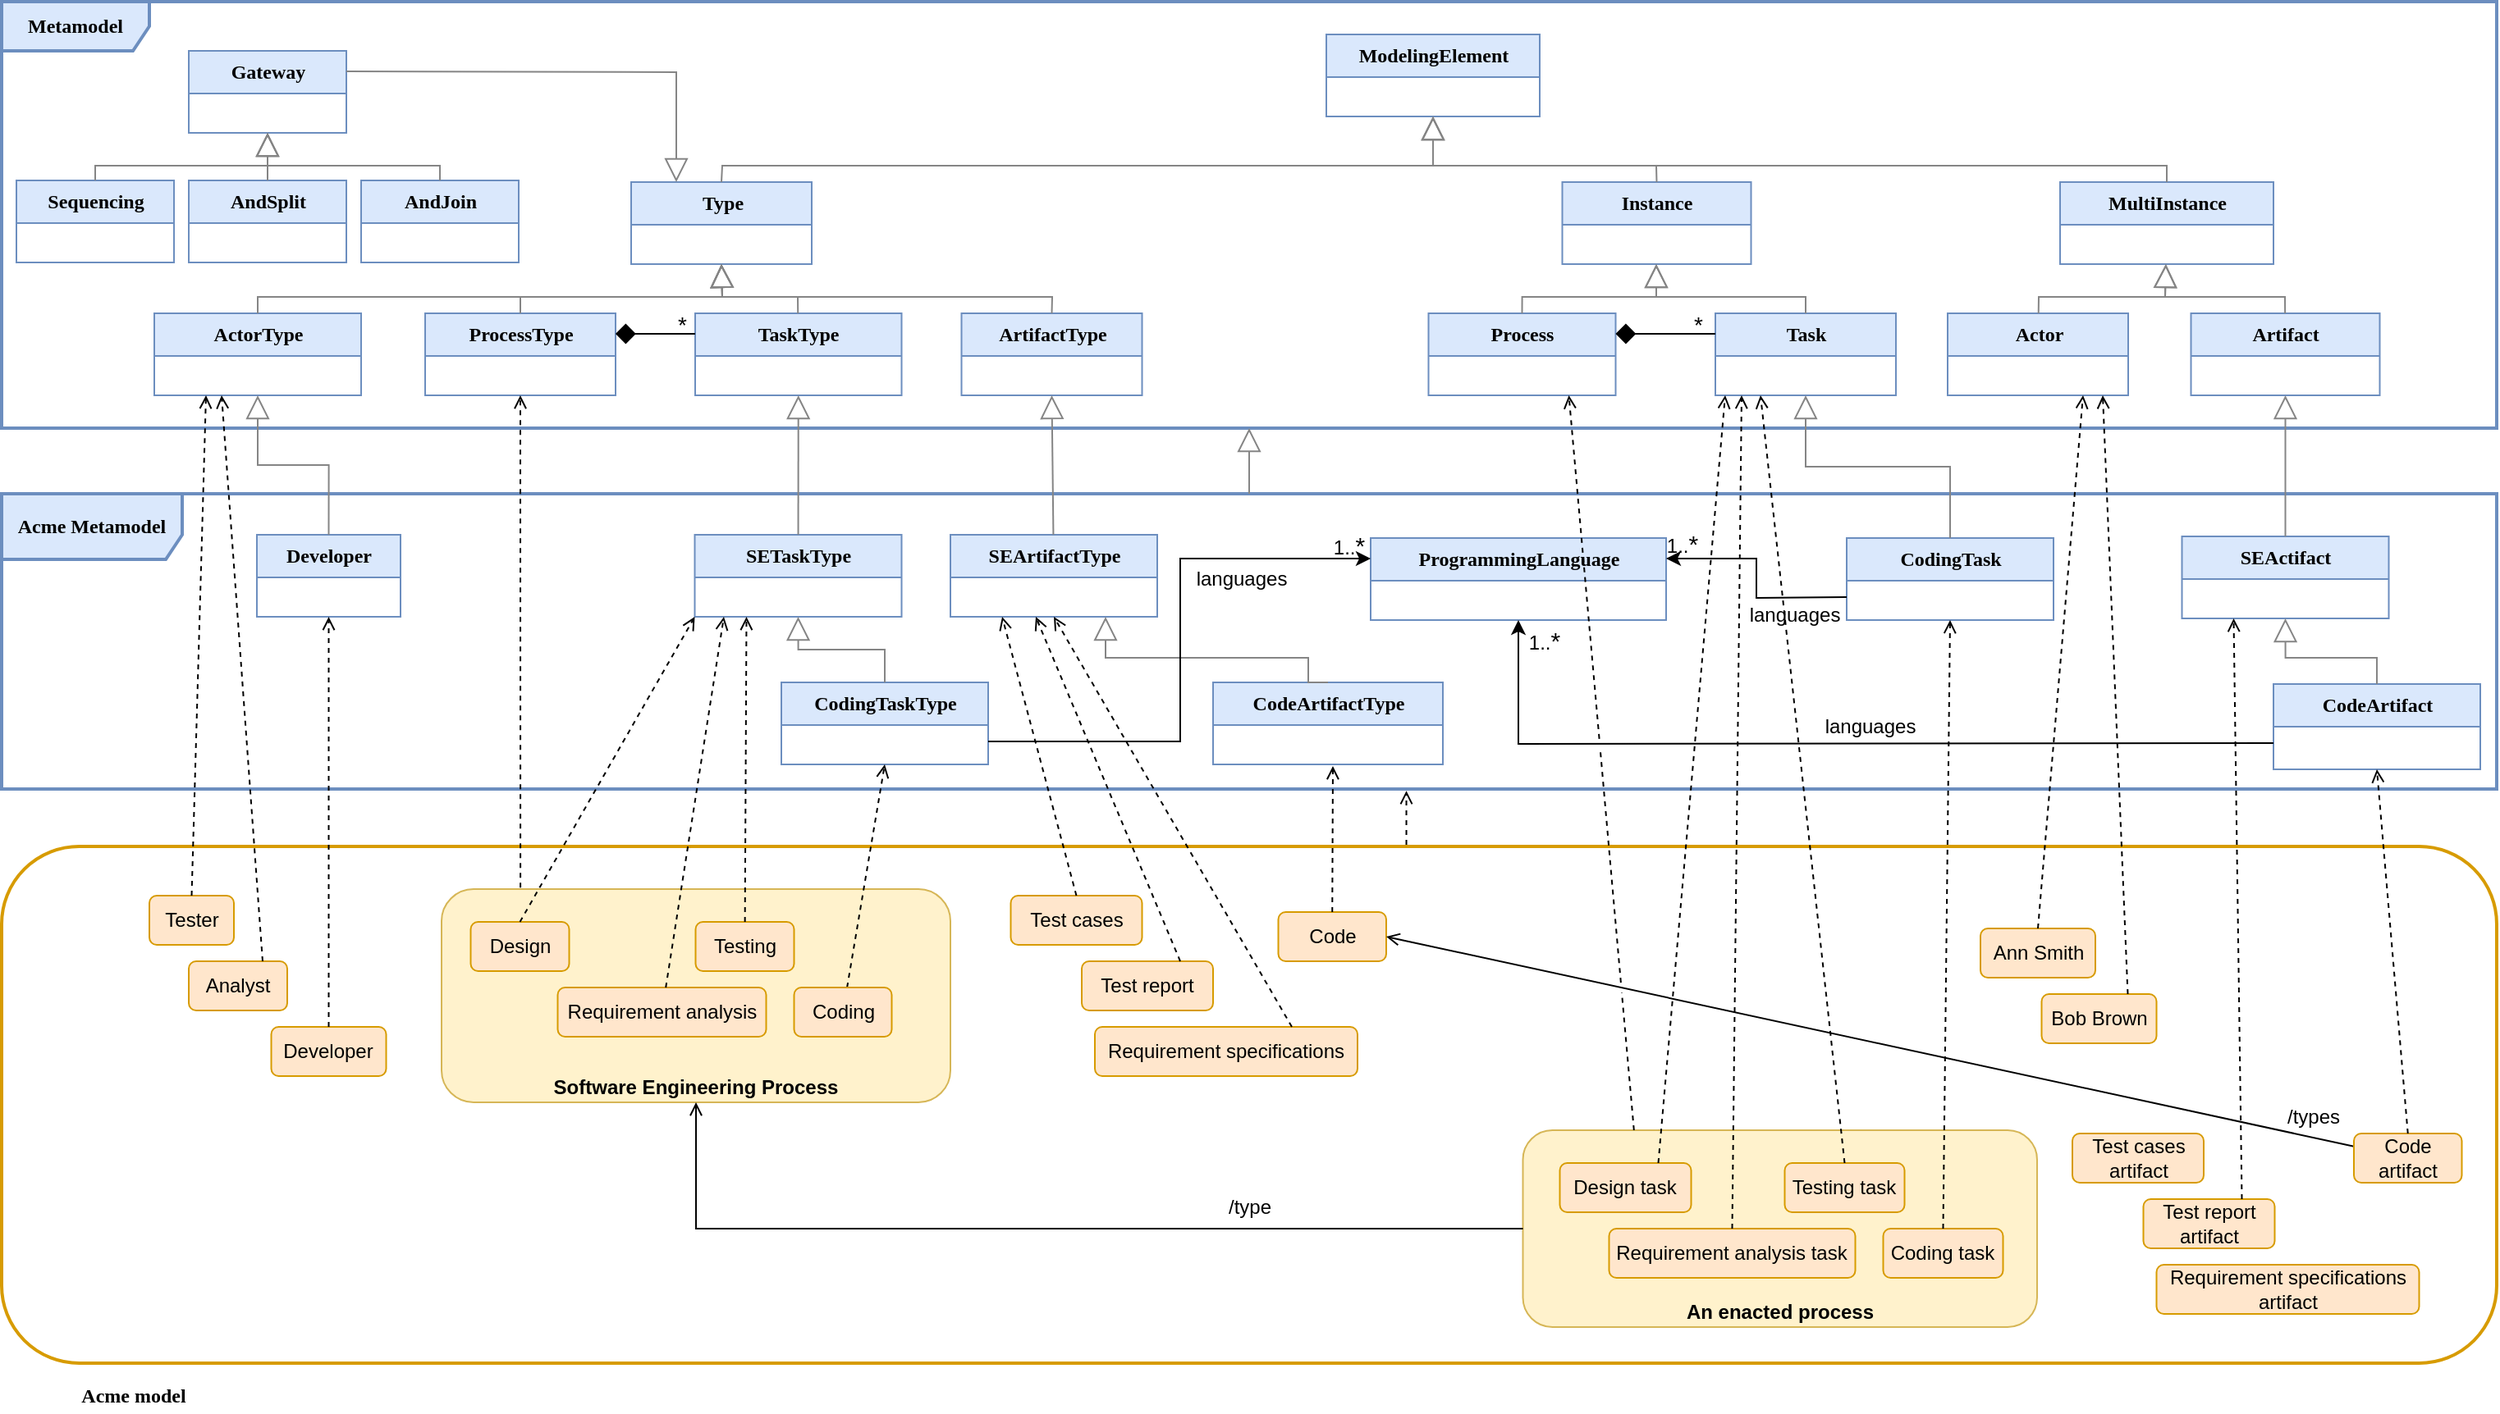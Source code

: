 <mxfile version="15.4.3" type="github">
  <diagram name="Page-1" id="c4acf3e9-155e-7222-9cf6-157b1a14988f">
    <mxGraphModel dx="2027" dy="758" grid="1" gridSize="10" guides="1" tooltips="1" connect="1" arrows="1" fold="1" page="1" pageScale="1" pageWidth="850" pageHeight="1100" background="#ffffff" math="0" shadow="0">
      <root>
        <mxCell id="0" />
        <mxCell id="1" parent="0" />
        <mxCell id="Q3VKuaoql47ml_ut_G_n-1" value="" style="rounded=1;whiteSpace=wrap;html=1;fillColor=none;strokeColor=#d79b00;strokeWidth=2;" parent="1" vertex="1">
          <mxGeometry x="-720" y="545" width="1520" height="315" as="geometry" />
        </mxCell>
        <mxCell id="g2LY1XMopfXSmblv1A1d-48" value="&lt;font style=&quot;font-size: 14px&quot;&gt;*&lt;/font&gt;" style="edgeLabel;resizable=0;html=1;align=left;verticalAlign=bottom;" parent="1" connectable="0" vertex="1">
          <mxGeometry x="294" y="324" as="geometry">
            <mxPoint x="15" y="-87" as="offset" />
          </mxGeometry>
        </mxCell>
        <mxCell id="yhg7PZUZ458GV-zq5LN9-21" value="&lt;font style=&quot;font-size: 14px&quot;&gt;*&lt;/font&gt;" style="edgeLabel;resizable=0;html=1;align=left;verticalAlign=bottom;" parent="1" connectable="0" vertex="1">
          <mxGeometry x="324" y="324" as="geometry">
            <mxPoint x="15" y="-87" as="offset" />
          </mxGeometry>
        </mxCell>
        <mxCell id="a-3xQabaQIuShYP5bTJc-108" value="&lt;font style=&quot;font-size: 14px&quot;&gt;*&lt;/font&gt;" style="edgeLabel;resizable=0;html=1;align=left;verticalAlign=bottom;" parent="1" connectable="0" vertex="1">
          <mxGeometry x="294" y="220" as="geometry">
            <mxPoint x="12" y="-23" as="offset" />
          </mxGeometry>
        </mxCell>
        <mxCell id="a-3xQabaQIuShYP5bTJc-105" value="&lt;font style=&quot;font-size: 14px&quot;&gt;*&lt;/font&gt;" style="edgeLabel;resizable=0;html=1;align=left;verticalAlign=bottom;" parent="1" connectable="0" vertex="1">
          <mxGeometry x="-325" y="324" as="geometry">
            <mxPoint x="15" y="-87" as="offset" />
          </mxGeometry>
        </mxCell>
        <mxCell id="17acba5748e5396b-1" value="&lt;b&gt;&lt;font style=&quot;font-size: 12px&quot;&gt;Metamodel&lt;/font&gt;&lt;/b&gt;" style="shape=umlFrame;whiteSpace=wrap;html=1;rounded=0;shadow=0;comic=0;labelBackgroundColor=none;strokeWidth=2;fontFamily=Verdana;fontSize=10;align=center;width=90;height=30;fillColor=#dae8fc;strokeColor=#6c8ebf;" parent="1" vertex="1">
          <mxGeometry x="-720" y="30" width="1520" height="260" as="geometry" />
        </mxCell>
        <mxCell id="EUPt2hbITshMY0ZR5973-1" value="&lt;font style=&quot;font-size: 12px&quot;&gt;&lt;b&gt;ModelingElement&lt;/b&gt;&lt;/font&gt;" style="swimlane;html=1;fontStyle=0;childLayout=stackLayout;horizontal=1;startSize=26;fillColor=#dae8fc;horizontalStack=0;resizeParent=1;resizeLast=0;collapsible=1;marginBottom=0;swimlaneFillColor=#ffffff;rounded=0;shadow=0;comic=0;labelBackgroundColor=none;strokeWidth=1;fontFamily=Verdana;fontSize=10;align=center;strokeColor=#6c8ebf;" parent="1" vertex="1">
          <mxGeometry x="87" y="50" width="130" height="50" as="geometry" />
        </mxCell>
        <mxCell id="EUPt2hbITshMY0ZR5973-5" value="&lt;font style=&quot;font-size: 12px&quot;&gt;&lt;b&gt;Type&lt;/b&gt;&lt;/font&gt;" style="swimlane;html=1;fontStyle=0;childLayout=stackLayout;horizontal=1;startSize=26;fillColor=#dae8fc;horizontalStack=0;resizeParent=1;resizeLast=0;collapsible=1;marginBottom=0;swimlaneFillColor=#ffffff;rounded=0;shadow=0;comic=0;labelBackgroundColor=none;strokeWidth=1;fontFamily=Verdana;fontSize=10;align=center;strokeColor=#6c8ebf;" parent="1" vertex="1">
          <mxGeometry x="-336.5" y="140" width="110" height="50" as="geometry" />
        </mxCell>
        <mxCell id="a-3xQabaQIuShYP5bTJc-1" value="&lt;font style=&quot;font-size: 12px&quot;&gt;&lt;b&gt;Instance&lt;/b&gt;&lt;/font&gt;" style="swimlane;html=1;fontStyle=0;childLayout=stackLayout;horizontal=1;startSize=26;fillColor=#dae8fc;horizontalStack=0;resizeParent=1;resizeLast=0;collapsible=1;marginBottom=0;swimlaneFillColor=#ffffff;rounded=0;shadow=0;comic=0;labelBackgroundColor=none;strokeWidth=1;fontFamily=Verdana;fontSize=10;align=center;strokeColor=#6c8ebf;" parent="1" vertex="1">
          <mxGeometry x="230.75" y="140" width="115" height="50" as="geometry" />
        </mxCell>
        <mxCell id="a-3xQabaQIuShYP5bTJc-2" value="&lt;div style=&quot;font-size: 12px&quot;&gt;&lt;font style=&quot;font-size: 12px&quot;&gt;&lt;b&gt;MultiInstance&lt;/b&gt;&lt;/font&gt;&lt;/div&gt;" style="swimlane;html=1;fontStyle=0;childLayout=stackLayout;horizontal=1;startSize=26;fillColor=#dae8fc;horizontalStack=0;resizeParent=1;resizeLast=0;collapsible=1;marginBottom=0;swimlaneFillColor=#ffffff;rounded=0;shadow=0;comic=0;labelBackgroundColor=none;strokeWidth=1;fontFamily=Verdana;fontSize=10;align=center;strokeColor=#6c8ebf;" parent="1" vertex="1">
          <mxGeometry x="534" y="140" width="130" height="50" as="geometry" />
        </mxCell>
        <mxCell id="a-3xQabaQIuShYP5bTJc-9" value="" style="endArrow=block;endSize=12;endFill=0;html=1;exitX=0.5;exitY=0;exitDx=0;exitDy=0;rounded=0;entryX=0.5;entryY=1;entryDx=0;entryDy=0;strokeColor=#858585;" parent="1" source="EUPt2hbITshMY0ZR5973-5" target="EUPt2hbITshMY0ZR5973-1" edge="1">
          <mxGeometry width="160" relative="1" as="geometry">
            <mxPoint x="-28.5" y="220" as="sourcePoint" />
            <mxPoint x="151.5" y="98" as="targetPoint" />
            <Array as="points">
              <mxPoint x="-281" y="130" />
              <mxPoint x="152" y="130" />
            </Array>
          </mxGeometry>
        </mxCell>
        <mxCell id="a-3xQabaQIuShYP5bTJc-10" value="" style="endArrow=block;endSize=12;endFill=0;html=1;exitX=0.5;exitY=0;exitDx=0;exitDy=0;rounded=0;entryX=0.5;entryY=1;entryDx=0;entryDy=0;strokeColor=#858585;" parent="1" source="a-3xQabaQIuShYP5bTJc-1" target="EUPt2hbITshMY0ZR5973-1" edge="1">
          <mxGeometry width="160" relative="1" as="geometry">
            <mxPoint x="-14.5" y="160" as="sourcePoint" />
            <mxPoint x="120" y="120" as="targetPoint" />
            <Array as="points">
              <mxPoint x="288" y="130" />
              <mxPoint x="152" y="130" />
            </Array>
          </mxGeometry>
        </mxCell>
        <mxCell id="a-3xQabaQIuShYP5bTJc-13" value="" style="endArrow=block;endSize=12;endFill=0;html=1;rounded=0;entryX=0.5;entryY=1;entryDx=0;entryDy=0;strokeColor=#858585;" parent="1" source="a-3xQabaQIuShYP5bTJc-2" target="EUPt2hbITshMY0ZR5973-1" edge="1">
          <mxGeometry width="160" relative="1" as="geometry">
            <mxPoint x="290.5" y="80" as="sourcePoint" />
            <mxPoint x="290" y="80" as="targetPoint" />
            <Array as="points">
              <mxPoint x="599" y="130" />
              <mxPoint x="152" y="130" />
            </Array>
          </mxGeometry>
        </mxCell>
        <mxCell id="a-3xQabaQIuShYP5bTJc-27" value="&lt;font style=&quot;font-size: 12px&quot;&gt;&lt;b&gt;ProcessType&lt;/b&gt;&lt;/font&gt;" style="swimlane;html=1;fontStyle=0;childLayout=stackLayout;horizontal=1;startSize=26;fillColor=#dae8fc;horizontalStack=0;resizeParent=1;resizeLast=0;collapsible=1;marginBottom=0;swimlaneFillColor=#ffffff;rounded=0;shadow=0;comic=0;labelBackgroundColor=none;strokeWidth=1;fontFamily=Verdana;fontSize=10;align=center;strokeColor=#6c8ebf;" parent="1" vertex="1">
          <mxGeometry x="-462" y="220" width="116" height="50" as="geometry" />
        </mxCell>
        <mxCell id="a-3xQabaQIuShYP5bTJc-29" value="" style="endArrow=block;endSize=12;endFill=0;html=1;rounded=0;exitX=0.5;exitY=0;exitDx=0;exitDy=0;entryX=0.5;entryY=1;entryDx=0;entryDy=0;strokeColor=#858585;" parent="1" source="a-3xQabaQIuShYP5bTJc-27" target="EUPt2hbITshMY0ZR5973-5" edge="1">
          <mxGeometry width="160" relative="1" as="geometry">
            <mxPoint x="-124.5" y="260" as="sourcePoint" />
            <mxPoint x="-179.5" y="190" as="targetPoint" />
            <Array as="points">
              <mxPoint x="-404" y="210" />
              <mxPoint x="-281" y="210" />
            </Array>
          </mxGeometry>
        </mxCell>
        <mxCell id="a-3xQabaQIuShYP5bTJc-30" value="&lt;font style=&quot;font-size: 12px&quot;&gt;&lt;b&gt;TaskType&lt;/b&gt;&lt;/font&gt;" style="swimlane;html=1;fontStyle=0;childLayout=stackLayout;horizontal=1;startSize=26;fillColor=#dae8fc;horizontalStack=0;resizeParent=1;resizeLast=0;collapsible=1;marginBottom=0;swimlaneFillColor=#ffffff;rounded=0;shadow=0;comic=0;labelBackgroundColor=none;strokeWidth=1;fontFamily=Verdana;fontSize=10;align=center;strokeColor=#6c8ebf;" parent="1" vertex="1">
          <mxGeometry x="-297.5" y="220" width="125.75" height="50" as="geometry" />
        </mxCell>
        <mxCell id="a-3xQabaQIuShYP5bTJc-31" value="" style="endArrow=block;endSize=12;endFill=0;html=1;rounded=0;entryX=0.5;entryY=1;entryDx=0;entryDy=0;strokeColor=#858585;" parent="1" source="a-3xQabaQIuShYP5bTJc-30" target="EUPt2hbITshMY0ZR5973-5" edge="1">
          <mxGeometry width="160" relative="1" as="geometry">
            <mxPoint x="36.5" y="412" as="sourcePoint" />
            <mxPoint x="-147.5" y="190" as="targetPoint" />
            <Array as="points">
              <mxPoint x="-235" y="210" />
              <mxPoint x="-281" y="210" />
            </Array>
          </mxGeometry>
        </mxCell>
        <mxCell id="a-3xQabaQIuShYP5bTJc-37" value="&lt;font style=&quot;font-size: 12px&quot;&gt;&lt;b&gt;ActorType&lt;/b&gt;&lt;/font&gt;" style="swimlane;html=1;fontStyle=0;childLayout=stackLayout;horizontal=1;startSize=26;fillColor=#dae8fc;horizontalStack=0;resizeParent=1;resizeLast=0;collapsible=1;marginBottom=0;swimlaneFillColor=#ffffff;rounded=0;shadow=0;comic=0;labelBackgroundColor=none;strokeWidth=1;fontFamily=Verdana;fontSize=10;align=center;strokeColor=#6c8ebf;" parent="1" vertex="1">
          <mxGeometry x="-627" y="220" width="126" height="50" as="geometry">
            <mxRectangle x="154" y="368" width="90" height="26" as="alternateBounds" />
          </mxGeometry>
        </mxCell>
        <mxCell id="a-3xQabaQIuShYP5bTJc-38" value="&lt;div style=&quot;font-size: 12px&quot;&gt;&lt;font style=&quot;font-size: 12px&quot;&gt;&lt;b&gt;ArtifactType&lt;/b&gt;&lt;/font&gt;&lt;/div&gt;" style="swimlane;html=1;fontStyle=0;childLayout=stackLayout;horizontal=1;startSize=26;fillColor=#dae8fc;horizontalStack=0;resizeParent=1;resizeLast=0;collapsible=1;marginBottom=0;swimlaneFillColor=#ffffff;rounded=0;shadow=0;comic=0;labelBackgroundColor=none;strokeWidth=1;fontFamily=Verdana;fontSize=10;align=center;strokeColor=#6c8ebf;" parent="1" vertex="1">
          <mxGeometry x="-135.25" y="220" width="110" height="50" as="geometry" />
        </mxCell>
        <mxCell id="a-3xQabaQIuShYP5bTJc-40" value="" style="endArrow=block;endSize=12;endFill=0;html=1;rounded=0;exitX=0.5;exitY=0;exitDx=0;exitDy=0;entryX=0.5;entryY=1;entryDx=0;entryDy=0;strokeColor=#858585;" parent="1" source="a-3xQabaQIuShYP5bTJc-37" target="EUPt2hbITshMY0ZR5973-5" edge="1">
          <mxGeometry width="160" relative="1" as="geometry">
            <mxPoint x="-468.5" y="315" as="sourcePoint" />
            <mxPoint x="-658" y="190" as="targetPoint" />
            <Array as="points">
              <mxPoint x="-564" y="210" />
              <mxPoint x="-281" y="210" />
            </Array>
          </mxGeometry>
        </mxCell>
        <mxCell id="a-3xQabaQIuShYP5bTJc-41" value="" style="endArrow=block;endSize=12;endFill=0;html=1;rounded=0;exitX=0.5;exitY=0;exitDx=0;exitDy=0;entryX=0.5;entryY=1;entryDx=0;entryDy=0;strokeColor=#858585;" parent="1" source="a-3xQabaQIuShYP5bTJc-38" target="EUPt2hbITshMY0ZR5973-5" edge="1">
          <mxGeometry width="160" relative="1" as="geometry">
            <mxPoint x="268" y="378" as="sourcePoint" />
            <mxPoint x="19" y="186.66" as="targetPoint" />
            <Array as="points">
              <mxPoint x="-80" y="210" />
              <mxPoint x="-281" y="210" />
            </Array>
          </mxGeometry>
        </mxCell>
        <mxCell id="a-3xQabaQIuShYP5bTJc-46" value="&lt;font style=&quot;font-size: 12px&quot;&gt;&lt;b&gt;Process&lt;/b&gt;&lt;/font&gt;" style="swimlane;html=1;fontStyle=0;childLayout=stackLayout;horizontal=1;startSize=26;fillColor=#dae8fc;horizontalStack=0;resizeParent=1;resizeLast=0;collapsible=1;marginBottom=0;swimlaneFillColor=#ffffff;rounded=0;shadow=0;comic=0;labelBackgroundColor=none;strokeWidth=1;fontFamily=Verdana;fontSize=10;align=center;strokeColor=#6c8ebf;" parent="1" vertex="1">
          <mxGeometry x="149.25" y="220" width="114" height="50" as="geometry" />
        </mxCell>
        <mxCell id="a-3xQabaQIuShYP5bTJc-49" value="&lt;font style=&quot;font-size: 12px&quot;&gt;&lt;b&gt;Task&lt;/b&gt;&lt;/font&gt;" style="swimlane;html=1;fontStyle=0;childLayout=stackLayout;horizontal=1;startSize=26;fillColor=#dae8fc;horizontalStack=0;resizeParent=1;resizeLast=0;collapsible=1;marginBottom=0;swimlaneFillColor=#ffffff;rounded=0;shadow=0;comic=0;labelBackgroundColor=none;strokeWidth=1;fontFamily=Verdana;fontSize=10;align=center;strokeColor=#6c8ebf;" parent="1" vertex="1">
          <mxGeometry x="324" y="220" width="110" height="50" as="geometry" />
        </mxCell>
        <mxCell id="a-3xQabaQIuShYP5bTJc-50" style="edgeStyle=none;rounded=0;orthogonalLoop=1;jettySize=auto;html=1;endArrow=none;endFill=0;endSize=10;startArrow=diamond;startFill=1;startSize=10;entryX=0;entryY=0.25;entryDx=0;entryDy=0;exitX=1;exitY=0.25;exitDx=0;exitDy=0;" parent="1" source="a-3xQabaQIuShYP5bTJc-46" target="a-3xQabaQIuShYP5bTJc-49" edge="1">
          <mxGeometry relative="1" as="geometry">
            <mxPoint x="262.5" y="321" as="sourcePoint" />
            <mxPoint x="302.5" y="353" as="targetPoint" />
          </mxGeometry>
        </mxCell>
        <mxCell id="a-3xQabaQIuShYP5bTJc-56" value="&lt;font style=&quot;font-size: 12px&quot;&gt;&lt;b&gt;Actor&lt;/b&gt;&lt;/font&gt;" style="swimlane;html=1;fontStyle=0;childLayout=stackLayout;horizontal=1;startSize=26;fillColor=#dae8fc;horizontalStack=0;resizeParent=1;resizeLast=0;collapsible=1;marginBottom=0;swimlaneFillColor=#ffffff;rounded=0;shadow=0;comic=0;labelBackgroundColor=none;strokeWidth=1;fontFamily=Verdana;fontSize=10;align=center;strokeColor=#6c8ebf;" parent="1" vertex="1">
          <mxGeometry x="465.5" y="220" width="110" height="50" as="geometry" />
        </mxCell>
        <mxCell id="a-3xQabaQIuShYP5bTJc-59" value="&lt;font style=&quot;font-size: 12px&quot;&gt;&lt;b&gt;Artifact&lt;/b&gt;&lt;/font&gt;" style="swimlane;html=1;fontStyle=0;childLayout=stackLayout;horizontal=1;startSize=26;fillColor=#dae8fc;horizontalStack=0;resizeParent=1;resizeLast=0;collapsible=1;marginBottom=0;swimlaneFillColor=#ffffff;rounded=0;shadow=0;comic=0;labelBackgroundColor=none;strokeWidth=1;fontFamily=Verdana;fontSize=10;align=center;strokeColor=#6c8ebf;" parent="1" vertex="1">
          <mxGeometry x="613.75" y="220" width="115" height="50" as="geometry" />
        </mxCell>
        <mxCell id="a-3xQabaQIuShYP5bTJc-64" value="" style="endArrow=block;endSize=12;endFill=0;html=1;rounded=0;exitX=0.5;exitY=0;exitDx=0;exitDy=0;edgeStyle=orthogonalEdgeStyle;strokeColor=#858585;" parent="1" source="a-3xQabaQIuShYP5bTJc-46" target="a-3xQabaQIuShYP5bTJc-1" edge="1">
          <mxGeometry width="160" relative="1" as="geometry">
            <mxPoint x="367.5" y="379" as="sourcePoint" />
            <mxPoint x="362.5" y="181" as="targetPoint" />
            <Array as="points">
              <mxPoint x="206" y="210" />
              <mxPoint x="288" y="210" />
            </Array>
          </mxGeometry>
        </mxCell>
        <mxCell id="a-3xQabaQIuShYP5bTJc-65" value="" style="endArrow=block;endSize=12;endFill=0;html=1;rounded=0;edgeStyle=orthogonalEdgeStyle;strokeColor=#858585;" parent="1" source="a-3xQabaQIuShYP5bTJc-49" target="a-3xQabaQIuShYP5bTJc-1" edge="1">
          <mxGeometry width="160" relative="1" as="geometry">
            <mxPoint x="362.5" y="322" as="sourcePoint" />
            <mxPoint x="452.829" y="241" as="targetPoint" />
            <Array as="points">
              <mxPoint x="379" y="210" />
              <mxPoint x="288" y="210" />
            </Array>
          </mxGeometry>
        </mxCell>
        <mxCell id="a-3xQabaQIuShYP5bTJc-66" value="" style="endArrow=block;endSize=12;endFill=0;html=1;rounded=0;strokeColor=#858585;" parent="1" source="a-3xQabaQIuShYP5bTJc-56" target="a-3xQabaQIuShYP5bTJc-2" edge="1">
          <mxGeometry width="160" relative="1" as="geometry">
            <mxPoint x="399.293" y="381" as="sourcePoint" />
            <mxPoint x="397.707" y="190" as="targetPoint" />
            <Array as="points">
              <mxPoint x="521" y="210" />
              <mxPoint x="598" y="210" />
            </Array>
          </mxGeometry>
        </mxCell>
        <mxCell id="a-3xQabaQIuShYP5bTJc-67" value="" style="endArrow=block;endSize=12;endFill=0;html=1;rounded=0;strokeColor=#858585;" parent="1" source="a-3xQabaQIuShYP5bTJc-59" target="a-3xQabaQIuShYP5bTJc-2" edge="1">
          <mxGeometry width="160" relative="1" as="geometry">
            <mxPoint x="409.293" y="391" as="sourcePoint" />
            <mxPoint x="407.707" y="200" as="targetPoint" />
            <Array as="points">
              <mxPoint x="671" y="210" />
              <mxPoint x="598" y="210" />
            </Array>
          </mxGeometry>
        </mxCell>
        <mxCell id="a-3xQabaQIuShYP5bTJc-35" style="edgeStyle=none;rounded=0;orthogonalLoop=1;jettySize=auto;html=1;endArrow=none;endFill=0;endSize=10;startArrow=diamond;startFill=1;startSize=10;entryX=0;entryY=0.25;entryDx=0;entryDy=0;exitX=1;exitY=0.25;exitDx=0;exitDy=0;" parent="1" source="a-3xQabaQIuShYP5bTJc-27" target="a-3xQabaQIuShYP5bTJc-30" edge="1">
          <mxGeometry relative="1" as="geometry">
            <mxPoint x="-329" y="232.5" as="sourcePoint" />
            <mxPoint x="-316" y="419.53" as="targetPoint" />
          </mxGeometry>
        </mxCell>
        <mxCell id="yhg7PZUZ458GV-zq5LN9-1" value="&lt;b&gt;&lt;font style=&quot;font-size: 12px&quot;&gt;Acme Metamodel&lt;/font&gt;&lt;/b&gt;" style="shape=umlFrame;whiteSpace=wrap;html=1;rounded=0;shadow=0;comic=0;labelBackgroundColor=none;strokeWidth=2;fontFamily=Verdana;fontSize=10;align=center;width=110;height=40;fillColor=#dae8fc;strokeColor=#6c8ebf;" parent="1" vertex="1">
          <mxGeometry x="-720" y="330" width="1520" height="180" as="geometry" />
        </mxCell>
        <mxCell id="yhg7PZUZ458GV-zq5LN9-2" value="" style="endArrow=block;endSize=12;endFill=0;html=1;rounded=0;strokeColor=#858585;" parent="1" source="yhg7PZUZ458GV-zq5LN9-1" target="17acba5748e5396b-1" edge="1">
          <mxGeometry width="160" relative="1" as="geometry">
            <mxPoint x="-90.76" y="329.6" as="sourcePoint" />
            <mxPoint x="-90.76" y="289.74" as="targetPoint" />
          </mxGeometry>
        </mxCell>
        <mxCell id="yhg7PZUZ458GV-zq5LN9-3" value="&lt;b&gt;&lt;font style=&quot;font-size: 12px&quot;&gt;Developer&lt;/font&gt;&lt;/b&gt;" style="swimlane;html=1;fontStyle=0;childLayout=stackLayout;horizontal=1;startSize=26;fillColor=#dae8fc;horizontalStack=0;resizeParent=1;resizeLast=0;collapsible=1;marginBottom=0;swimlaneFillColor=#ffffff;rounded=0;shadow=0;comic=0;labelBackgroundColor=none;strokeWidth=1;fontFamily=Verdana;fontSize=10;align=center;strokeColor=#6c8ebf;" parent="1" vertex="1">
          <mxGeometry x="-564.5" y="355" width="87.5" height="50" as="geometry">
            <mxRectangle x="154" y="368" width="90" height="26" as="alternateBounds" />
          </mxGeometry>
        </mxCell>
        <mxCell id="yhg7PZUZ458GV-zq5LN9-5" value="&lt;b&gt;&lt;font style=&quot;font-size: 12px&quot;&gt;SEArtifactType&lt;/font&gt;&lt;/b&gt;" style="swimlane;html=1;fontStyle=0;childLayout=stackLayout;horizontal=1;startSize=26;fillColor=#dae8fc;horizontalStack=0;resizeParent=1;resizeLast=0;collapsible=1;marginBottom=0;swimlaneFillColor=#ffffff;rounded=0;shadow=0;comic=0;labelBackgroundColor=none;strokeWidth=1;fontFamily=Verdana;fontSize=10;align=center;strokeColor=#6c8ebf;" parent="1" vertex="1">
          <mxGeometry x="-142" y="355" width="126" height="50" as="geometry">
            <mxRectangle x="154" y="368" width="90" height="26" as="alternateBounds" />
          </mxGeometry>
        </mxCell>
        <mxCell id="yhg7PZUZ458GV-zq5LN9-7" value="&lt;b&gt;&lt;font style=&quot;font-size: 12px&quot;&gt;CodeArtifactType&lt;/font&gt;&lt;/b&gt;" style="swimlane;html=1;fontStyle=0;childLayout=stackLayout;horizontal=1;startSize=26;fillColor=#dae8fc;horizontalStack=0;resizeParent=1;resizeLast=0;collapsible=1;marginBottom=0;swimlaneFillColor=#ffffff;rounded=0;shadow=0;comic=0;labelBackgroundColor=none;strokeWidth=1;fontFamily=Verdana;fontSize=10;align=center;strokeColor=#6c8ebf;" parent="1" vertex="1">
          <mxGeometry x="18" y="445" width="140" height="50" as="geometry">
            <mxRectangle x="154" y="368" width="90" height="26" as="alternateBounds" />
          </mxGeometry>
        </mxCell>
        <mxCell id="yhg7PZUZ458GV-zq5LN9-8" value="&lt;b&gt;&lt;font style=&quot;font-size: 12px&quot;&gt;SETaskType&lt;/font&gt;&lt;/b&gt;" style="swimlane;html=1;fontStyle=0;childLayout=stackLayout;horizontal=1;startSize=26;fillColor=#dae8fc;horizontalStack=0;resizeParent=1;resizeLast=0;collapsible=1;marginBottom=0;swimlaneFillColor=#ffffff;rounded=0;shadow=0;comic=0;labelBackgroundColor=none;strokeWidth=1;fontFamily=Verdana;fontSize=10;align=center;strokeColor=#6c8ebf;" parent="1" vertex="1">
          <mxGeometry x="-297.75" y="355" width="126" height="50" as="geometry">
            <mxRectangle x="154" y="368" width="90" height="26" as="alternateBounds" />
          </mxGeometry>
        </mxCell>
        <mxCell id="yhg7PZUZ458GV-zq5LN9-9" value="&lt;b&gt;&lt;font style=&quot;font-size: 12px&quot;&gt;CodingTaskType&lt;/font&gt;&lt;/b&gt;" style="swimlane;html=1;fontStyle=0;childLayout=stackLayout;horizontal=1;startSize=26;fillColor=#dae8fc;horizontalStack=0;resizeParent=1;resizeLast=0;collapsible=1;marginBottom=0;swimlaneFillColor=#ffffff;rounded=0;shadow=0;comic=0;labelBackgroundColor=none;strokeWidth=1;fontFamily=Verdana;fontSize=10;align=center;strokeColor=#6c8ebf;" parent="1" vertex="1">
          <mxGeometry x="-245" y="445" width="126" height="50" as="geometry">
            <mxRectangle x="154" y="368" width="90" height="26" as="alternateBounds" />
          </mxGeometry>
        </mxCell>
        <mxCell id="yhg7PZUZ458GV-zq5LN9-10" value="&lt;b&gt;&lt;font style=&quot;font-size: 12px&quot;&gt;CodingTask&lt;/font&gt;&lt;/b&gt;" style="swimlane;html=1;fontStyle=0;childLayout=stackLayout;horizontal=1;startSize=26;fillColor=#dae8fc;horizontalStack=0;resizeParent=1;resizeLast=0;collapsible=1;marginBottom=0;swimlaneFillColor=#ffffff;rounded=0;shadow=0;comic=0;labelBackgroundColor=none;strokeWidth=1;fontFamily=Verdana;fontSize=10;align=center;strokeColor=#6c8ebf;" parent="1" vertex="1">
          <mxGeometry x="404" y="357" width="126" height="50" as="geometry">
            <mxRectangle x="154" y="368" width="90" height="26" as="alternateBounds" />
          </mxGeometry>
        </mxCell>
        <mxCell id="yhg7PZUZ458GV-zq5LN9-11" value="&lt;b&gt;&lt;font style=&quot;font-size: 12px&quot;&gt;SEActifact&lt;/font&gt;&lt;/b&gt;" style="swimlane;html=1;fontStyle=0;childLayout=stackLayout;horizontal=1;startSize=26;fillColor=#dae8fc;horizontalStack=0;resizeParent=1;resizeLast=0;collapsible=1;marginBottom=0;swimlaneFillColor=#ffffff;rounded=0;shadow=0;comic=0;labelBackgroundColor=none;strokeWidth=1;fontFamily=Verdana;fontSize=10;align=center;strokeColor=#6c8ebf;" parent="1" vertex="1">
          <mxGeometry x="608.25" y="356" width="126" height="50" as="geometry">
            <mxRectangle x="154" y="368" width="90" height="26" as="alternateBounds" />
          </mxGeometry>
        </mxCell>
        <mxCell id="yhg7PZUZ458GV-zq5LN9-12" value="&lt;b&gt;&lt;font style=&quot;font-size: 12px&quot;&gt;CodeArtifact&lt;/font&gt;&lt;/b&gt;" style="swimlane;html=1;fontStyle=0;childLayout=stackLayout;horizontal=1;startSize=26;fillColor=#dae8fc;horizontalStack=0;resizeParent=1;resizeLast=0;collapsible=1;marginBottom=0;swimlaneFillColor=#ffffff;rounded=0;shadow=0;comic=0;labelBackgroundColor=none;strokeWidth=1;fontFamily=Verdana;fontSize=10;align=center;strokeColor=#6c8ebf;" parent="1" vertex="1">
          <mxGeometry x="664" y="446" width="126" height="52" as="geometry">
            <mxRectangle x="154" y="368" width="90" height="26" as="alternateBounds" />
          </mxGeometry>
        </mxCell>
        <mxCell id="yhg7PZUZ458GV-zq5LN9-13" value="&lt;b&gt;&lt;font style=&quot;font-size: 12px&quot;&gt;ProgrammingLanguage&lt;/font&gt;&lt;/b&gt;" style="swimlane;html=1;fontStyle=0;childLayout=stackLayout;horizontal=1;startSize=26;fillColor=#dae8fc;horizontalStack=0;resizeParent=1;resizeLast=0;collapsible=1;marginBottom=0;swimlaneFillColor=#ffffff;rounded=0;shadow=0;comic=0;labelBackgroundColor=none;strokeWidth=1;fontFamily=Verdana;fontSize=10;align=center;strokeColor=#6c8ebf;" parent="1" vertex="1">
          <mxGeometry x="114" y="357" width="180" height="50" as="geometry">
            <mxRectangle x="154" y="368" width="90" height="26" as="alternateBounds" />
          </mxGeometry>
        </mxCell>
        <mxCell id="yhg7PZUZ458GV-zq5LN9-14" value="" style="endArrow=block;endSize=12;endFill=0;html=1;rounded=0;entryX=0.5;entryY=1;entryDx=0;entryDy=0;edgeStyle=orthogonalEdgeStyle;strokeColor=#858585;" parent="1" source="yhg7PZUZ458GV-zq5LN9-9" target="yhg7PZUZ458GV-zq5LN9-8" edge="1">
          <mxGeometry width="160" relative="1" as="geometry">
            <mxPoint x="122.5" y="317" as="sourcePoint" />
            <mxPoint x="122.5" y="267" as="targetPoint" />
          </mxGeometry>
        </mxCell>
        <mxCell id="yhg7PZUZ458GV-zq5LN9-15" value="" style="endArrow=block;endSize=12;endFill=0;html=1;rounded=0;entryX=0.75;entryY=1;entryDx=0;entryDy=0;edgeStyle=orthogonalEdgeStyle;exitX=0.5;exitY=0;exitDx=0;exitDy=0;strokeColor=#858585;" parent="1" source="yhg7PZUZ458GV-zq5LN9-7" target="yhg7PZUZ458GV-zq5LN9-5" edge="1">
          <mxGeometry width="160" relative="1" as="geometry">
            <mxPoint x="-233.5" y="487" as="sourcePoint" />
            <mxPoint x="-233.5" y="447" as="targetPoint" />
            <Array as="points">
              <mxPoint x="76" y="430" />
              <mxPoint x="-47" y="430" />
            </Array>
          </mxGeometry>
        </mxCell>
        <mxCell id="yhg7PZUZ458GV-zq5LN9-16" value="" style="endArrow=block;endSize=12;endFill=0;html=1;rounded=0;entryX=0.5;entryY=1;entryDx=0;entryDy=0;edgeStyle=orthogonalEdgeStyle;strokeColor=#858585;" parent="1" source="yhg7PZUZ458GV-zq5LN9-12" target="yhg7PZUZ458GV-zq5LN9-11" edge="1">
          <mxGeometry width="160" relative="1" as="geometry">
            <mxPoint x="-83" y="497" as="sourcePoint" />
            <mxPoint x="-83" y="457" as="targetPoint" />
            <Array as="points">
              <mxPoint x="727" y="430" />
              <mxPoint x="671" y="430" />
            </Array>
          </mxGeometry>
        </mxCell>
        <mxCell id="yhg7PZUZ458GV-zq5LN9-17" value="" style="endArrow=block;endSize=12;endFill=0;html=1;rounded=0;entryX=0.5;entryY=1;entryDx=0;entryDy=0;strokeColor=#858585;" parent="1" source="yhg7PZUZ458GV-zq5LN9-5" target="a-3xQabaQIuShYP5bTJc-38" edge="1">
          <mxGeometry width="160" relative="1" as="geometry">
            <mxPoint x="-259" y="530" as="sourcePoint" />
            <mxPoint x="-259" y="490" as="targetPoint" />
          </mxGeometry>
        </mxCell>
        <mxCell id="yhg7PZUZ458GV-zq5LN9-18" value="" style="endArrow=block;endSize=12;endFill=0;html=1;rounded=0;exitX=0.5;exitY=0;exitDx=0;exitDy=0;edgeStyle=orthogonalEdgeStyle;strokeColor=#858585;" parent="1" source="yhg7PZUZ458GV-zq5LN9-10" target="a-3xQabaQIuShYP5bTJc-49" edge="1">
          <mxGeometry width="160" relative="1" as="geometry">
            <mxPoint x="275.072" y="420" as="sourcePoint" />
            <mxPoint x="181.75" y="185" as="targetPoint" />
          </mxGeometry>
        </mxCell>
        <mxCell id="yhg7PZUZ458GV-zq5LN9-19" value="" style="endArrow=block;endSize=12;endFill=0;html=1;rounded=0;entryX=0.5;entryY=1;entryDx=0;entryDy=0;exitX=0.5;exitY=0;exitDx=0;exitDy=0;strokeColor=#858585;" parent="1" source="yhg7PZUZ458GV-zq5LN9-11" target="a-3xQabaQIuShYP5bTJc-59" edge="1">
          <mxGeometry width="160" relative="1" as="geometry">
            <mxPoint x="475" y="510" as="sourcePoint" />
            <mxPoint x="340.98" y="-53.992" as="targetPoint" />
          </mxGeometry>
        </mxCell>
        <mxCell id="yhg7PZUZ458GV-zq5LN9-20" value="" style="endArrow=block;endSize=12;endFill=0;html=1;rounded=0;entryX=0.5;entryY=1;entryDx=0;entryDy=0;strokeColor=#858585;" parent="1" source="yhg7PZUZ458GV-zq5LN9-8" target="a-3xQabaQIuShYP5bTJc-30" edge="1">
          <mxGeometry width="160" relative="1" as="geometry">
            <mxPoint x="203.572" y="420" as="sourcePoint" />
            <mxPoint x="110.25" y="185" as="targetPoint" />
          </mxGeometry>
        </mxCell>
        <mxCell id="yhg7PZUZ458GV-zq5LN9-22" value="" style="endArrow=block;endSize=12;endFill=0;html=1;rounded=0;entryX=0.5;entryY=1;entryDx=0;entryDy=0;exitX=0.5;exitY=0;exitDx=0;exitDy=0;edgeStyle=orthogonalEdgeStyle;strokeColor=#858585;" parent="1" source="yhg7PZUZ458GV-zq5LN9-3" target="a-3xQabaQIuShYP5bTJc-37" edge="1">
          <mxGeometry width="160" relative="1" as="geometry">
            <mxPoint x="-680.727" y="391" as="sourcePoint" />
            <mxPoint x="-680.625" y="281" as="targetPoint" />
          </mxGeometry>
        </mxCell>
        <mxCell id="yhg7PZUZ458GV-zq5LN9-24" value="&lt;b&gt;Software Engineering Process&lt;/b&gt;" style="rounded=1;whiteSpace=wrap;html=1;align=center;verticalAlign=bottom;fillColor=#fff2cc;strokeColor=#d6b656;" parent="1" vertex="1">
          <mxGeometry x="-452" y="571" width="310" height="130" as="geometry" />
        </mxCell>
        <mxCell id="yhg7PZUZ458GV-zq5LN9-25" value="Requirement analysis" style="rounded=1;whiteSpace=wrap;html=1;align=center;fillColor=#ffe6cc;strokeColor=#d79b00;" parent="1" vertex="1">
          <mxGeometry x="-381.25" y="631" width="127" height="30" as="geometry" />
        </mxCell>
        <mxCell id="yhg7PZUZ458GV-zq5LN9-26" value="Testing" style="rounded=1;whiteSpace=wrap;html=1;align=center;fillColor=#ffe6cc;strokeColor=#d79b00;" parent="1" vertex="1">
          <mxGeometry x="-297.25" y="591" width="60" height="30" as="geometry" />
        </mxCell>
        <mxCell id="yhg7PZUZ458GV-zq5LN9-33" style="rounded=0;orthogonalLoop=1;jettySize=auto;html=1;dashed=1;endArrow=open;endFill=0;entryX=0.5;entryY=1;entryDx=0;entryDy=0;" parent="1" source="yhg7PZUZ458GV-zq5LN9-30" target="yhg7PZUZ458GV-zq5LN9-9" edge="1">
          <mxGeometry relative="1" as="geometry">
            <mxPoint x="-97" y="510" as="targetPoint" />
          </mxGeometry>
        </mxCell>
        <mxCell id="yhg7PZUZ458GV-zq5LN9-30" value="Coding" style="rounded=1;whiteSpace=wrap;html=1;align=center;fillColor=#ffe6cc;strokeColor=#d79b00;" parent="1" vertex="1">
          <mxGeometry x="-237.25" y="631" width="59.5" height="30" as="geometry" />
        </mxCell>
        <mxCell id="yhg7PZUZ458GV-zq5LN9-34" style="rounded=0;orthogonalLoop=1;jettySize=auto;html=1;dashed=1;endArrow=open;endFill=0;" parent="1" source="yhg7PZUZ458GV-zq5LN9-25" edge="1">
          <mxGeometry relative="1" as="geometry">
            <mxPoint x="-280" y="405" as="targetPoint" />
            <mxPoint x="-24" y="610" as="sourcePoint" />
          </mxGeometry>
        </mxCell>
        <mxCell id="yhg7PZUZ458GV-zq5LN9-35" style="rounded=0;orthogonalLoop=1;jettySize=auto;html=1;dashed=1;endArrow=open;endFill=0;entryX=0.25;entryY=1;entryDx=0;entryDy=0;" parent="1" source="yhg7PZUZ458GV-zq5LN9-26" target="yhg7PZUZ458GV-zq5LN9-8" edge="1">
          <mxGeometry relative="1" as="geometry">
            <mxPoint x="-250" y="410" as="targetPoint" />
            <mxPoint x="-297.125" y="610" as="sourcePoint" />
          </mxGeometry>
        </mxCell>
        <mxCell id="yhg7PZUZ458GV-zq5LN9-39" value="Requirement specifications" style="rounded=1;whiteSpace=wrap;html=1;align=center;fillColor=#ffe6cc;strokeColor=#d79b00;" parent="1" vertex="1">
          <mxGeometry x="-54" y="655" width="160" height="30" as="geometry" />
        </mxCell>
        <mxCell id="yhg7PZUZ458GV-zq5LN9-40" value="Test cases" style="rounded=1;whiteSpace=wrap;html=1;align=center;fillColor=#ffe6cc;strokeColor=#d79b00;" parent="1" vertex="1">
          <mxGeometry x="-105.25" y="575" width="80" height="30" as="geometry" />
        </mxCell>
        <mxCell id="yhg7PZUZ458GV-zq5LN9-41" value="Code" style="rounded=1;whiteSpace=wrap;html=1;align=center;fillColor=#ffe6cc;strokeColor=#d79b00;" parent="1" vertex="1">
          <mxGeometry x="57.75" y="585" width="65.75" height="30" as="geometry" />
        </mxCell>
        <mxCell id="yhg7PZUZ458GV-zq5LN9-42" value="Test report" style="rounded=1;whiteSpace=wrap;html=1;align=center;fillColor=#ffe6cc;strokeColor=#d79b00;" parent="1" vertex="1">
          <mxGeometry x="-62" y="615" width="80" height="30" as="geometry" />
        </mxCell>
        <mxCell id="g2LY1XMopfXSmblv1A1d-1" value="Analyst" style="rounded=1;whiteSpace=wrap;html=1;align=center;fillColor=#ffe6cc;strokeColor=#d79b00;" parent="1" vertex="1">
          <mxGeometry x="-606" y="615" width="60" height="30" as="geometry" />
        </mxCell>
        <mxCell id="g2LY1XMopfXSmblv1A1d-2" value="Tester" style="rounded=1;whiteSpace=wrap;html=1;align=center;fillColor=#ffe6cc;strokeColor=#d79b00;" parent="1" vertex="1">
          <mxGeometry x="-630" y="575" width="51.5" height="30" as="geometry" />
        </mxCell>
        <mxCell id="g2LY1XMopfXSmblv1A1d-3" value="Developer" style="rounded=1;whiteSpace=wrap;html=1;align=center;fillColor=#ffe6cc;strokeColor=#d79b00;" parent="1" vertex="1">
          <mxGeometry x="-555.75" y="655" width="70" height="30" as="geometry" />
        </mxCell>
        <mxCell id="g2LY1XMopfXSmblv1A1d-4" value="Bob Brown" style="rounded=1;whiteSpace=wrap;html=1;align=center;fillColor=#ffe6cc;strokeColor=#d79b00;" parent="1" vertex="1">
          <mxGeometry x="522.75" y="635" width="70" height="30" as="geometry" />
        </mxCell>
        <mxCell id="g2LY1XMopfXSmblv1A1d-5" value="Ann Smith" style="rounded=1;whiteSpace=wrap;html=1;align=center;fillColor=#ffe6cc;strokeColor=#d79b00;" parent="1" vertex="1">
          <mxGeometry x="485.5" y="595" width="70" height="30" as="geometry" />
        </mxCell>
        <mxCell id="g2LY1XMopfXSmblv1A1d-6" value="Design" style="rounded=1;whiteSpace=wrap;html=1;align=center;fillColor=#ffe6cc;strokeColor=#d79b00;" parent="1" vertex="1">
          <mxGeometry x="-434.25" y="591" width="60" height="30" as="geometry" />
        </mxCell>
        <mxCell id="g2LY1XMopfXSmblv1A1d-7" style="rounded=0;orthogonalLoop=1;jettySize=auto;html=1;dashed=1;endArrow=open;endFill=0;exitX=0.5;exitY=0;exitDx=0;exitDy=0;entryX=0;entryY=1;entryDx=0;entryDy=0;" parent="1" source="g2LY1XMopfXSmblv1A1d-6" target="yhg7PZUZ458GV-zq5LN9-8" edge="1">
          <mxGeometry relative="1" as="geometry">
            <mxPoint x="-280" y="400" as="targetPoint" />
            <mxPoint x="-294.78" y="670" as="sourcePoint" />
          </mxGeometry>
        </mxCell>
        <mxCell id="g2LY1XMopfXSmblv1A1d-8" style="rounded=0;orthogonalLoop=1;jettySize=auto;html=1;dashed=1;endArrow=open;endFill=0;entryX=0.25;entryY=1;entryDx=0;entryDy=0;exitX=0.5;exitY=0;exitDx=0;exitDy=0;" parent="1" source="g2LY1XMopfXSmblv1A1d-2" target="a-3xQabaQIuShYP5bTJc-37" edge="1">
          <mxGeometry relative="1" as="geometry">
            <mxPoint x="-714.5" y="520" as="targetPoint" />
            <mxPoint x="-725.182" y="670" as="sourcePoint" />
          </mxGeometry>
        </mxCell>
        <mxCell id="g2LY1XMopfXSmblv1A1d-9" style="rounded=0;orthogonalLoop=1;jettySize=auto;html=1;dashed=1;endArrow=open;endFill=0;exitX=0.75;exitY=0;exitDx=0;exitDy=0;" parent="1" source="g2LY1XMopfXSmblv1A1d-1" edge="1">
          <mxGeometry relative="1" as="geometry">
            <mxPoint x="-586" y="270" as="targetPoint" />
            <mxPoint x="-715.182" y="680" as="sourcePoint" />
          </mxGeometry>
        </mxCell>
        <mxCell id="g2LY1XMopfXSmblv1A1d-10" style="rounded=0;orthogonalLoop=1;jettySize=auto;html=1;dashed=1;endArrow=open;endFill=0;entryX=0.5;entryY=1;entryDx=0;entryDy=0;exitX=0.5;exitY=0;exitDx=0;exitDy=0;" parent="1" source="g2LY1XMopfXSmblv1A1d-3" target="yhg7PZUZ458GV-zq5LN9-3" edge="1">
          <mxGeometry relative="1" as="geometry">
            <mxPoint x="-694.5" y="540" as="targetPoint" />
            <mxPoint x="-705.182" y="690" as="sourcePoint" />
          </mxGeometry>
        </mxCell>
        <mxCell id="g2LY1XMopfXSmblv1A1d-11" style="rounded=0;orthogonalLoop=1;jettySize=auto;html=1;dashed=1;endArrow=open;endFill=0;exitX=0.5;exitY=0;exitDx=0;exitDy=0;entryX=0.25;entryY=1;entryDx=0;entryDy=0;" parent="1" source="yhg7PZUZ458GV-zq5LN9-40" target="yhg7PZUZ458GV-zq5LN9-5" edge="1">
          <mxGeometry relative="1" as="geometry">
            <mxPoint x="-110" y="410" as="targetPoint" />
            <mxPoint x="-130.25" y="680" as="sourcePoint" />
          </mxGeometry>
        </mxCell>
        <mxCell id="g2LY1XMopfXSmblv1A1d-12" style="rounded=0;orthogonalLoop=1;jettySize=auto;html=1;dashed=1;endArrow=open;endFill=0;exitX=0.75;exitY=0;exitDx=0;exitDy=0;" parent="1" source="yhg7PZUZ458GV-zq5LN9-42" edge="1">
          <mxGeometry relative="1" as="geometry">
            <mxPoint x="-90" y="405" as="targetPoint" />
            <mxPoint x="-120.25" y="690" as="sourcePoint" />
          </mxGeometry>
        </mxCell>
        <mxCell id="g2LY1XMopfXSmblv1A1d-13" style="rounded=0;orthogonalLoop=1;jettySize=auto;html=1;dashed=1;endArrow=open;endFill=0;exitX=0.75;exitY=0;exitDx=0;exitDy=0;entryX=0.5;entryY=1;entryDx=0;entryDy=0;" parent="1" source="yhg7PZUZ458GV-zq5LN9-39" target="yhg7PZUZ458GV-zq5LN9-5" edge="1">
          <mxGeometry relative="1" as="geometry">
            <mxPoint x="-70" y="410" as="targetPoint" />
            <mxPoint x="-110.25" y="700" as="sourcePoint" />
          </mxGeometry>
        </mxCell>
        <mxCell id="g2LY1XMopfXSmblv1A1d-14" style="rounded=0;orthogonalLoop=1;jettySize=auto;html=1;dashed=1;endArrow=open;endFill=0;exitX=0.5;exitY=0;exitDx=0;exitDy=0;" parent="1" source="yhg7PZUZ458GV-zq5LN9-41" edge="1">
          <mxGeometry relative="1" as="geometry">
            <mxPoint x="91" y="496" as="targetPoint" />
            <mxPoint x="-100.25" y="710" as="sourcePoint" />
          </mxGeometry>
        </mxCell>
        <mxCell id="g2LY1XMopfXSmblv1A1d-15" style="rounded=0;orthogonalLoop=1;jettySize=auto;html=1;dashed=1;endArrow=open;endFill=0;exitX=0.5;exitY=0;exitDx=0;exitDy=0;entryX=0.75;entryY=1;entryDx=0;entryDy=0;" parent="1" source="g2LY1XMopfXSmblv1A1d-5" target="a-3xQabaQIuShYP5bTJc-56" edge="1">
          <mxGeometry relative="1" as="geometry">
            <mxPoint x="580" y="270" as="targetPoint" />
            <mxPoint x="303.125" y="600" as="sourcePoint" />
          </mxGeometry>
        </mxCell>
        <mxCell id="g2LY1XMopfXSmblv1A1d-16" style="rounded=0;orthogonalLoop=1;jettySize=auto;html=1;dashed=1;endArrow=open;endFill=0;exitX=0.75;exitY=0;exitDx=0;exitDy=0;" parent="1" source="g2LY1XMopfXSmblv1A1d-4" edge="1">
          <mxGeometry relative="1" as="geometry">
            <mxPoint x="560" y="270" as="targetPoint" />
            <mxPoint x="313.125" y="610" as="sourcePoint" />
          </mxGeometry>
        </mxCell>
        <mxCell id="g2LY1XMopfXSmblv1A1d-17" style="rounded=0;orthogonalLoop=1;jettySize=auto;html=1;dashed=1;endArrow=open;endFill=0;exitX=0.155;exitY=-0.007;exitDx=0;exitDy=0;exitPerimeter=0;entryX=0.5;entryY=1;entryDx=0;entryDy=0;" parent="1" source="yhg7PZUZ458GV-zq5LN9-24" target="a-3xQabaQIuShYP5bTJc-27" edge="1">
          <mxGeometry relative="1" as="geometry">
            <mxPoint x="-307" y="438" as="targetPoint" />
            <mxPoint x="-407" y="620" as="sourcePoint" />
          </mxGeometry>
        </mxCell>
        <mxCell id="g2LY1XMopfXSmblv1A1d-18" style="edgeStyle=none;rounded=0;orthogonalLoop=1;jettySize=auto;html=1;exitX=0.75;exitY=1;exitDx=0;exitDy=0;dashed=1;endArrow=open;endFill=0;" parent="1" source="g2LY1XMopfXSmblv1A1d-5" target="g2LY1XMopfXSmblv1A1d-5" edge="1">
          <mxGeometry relative="1" as="geometry" />
        </mxCell>
        <mxCell id="g2LY1XMopfXSmblv1A1d-19" value="&lt;b&gt;An enacted process&lt;/b&gt;" style="rounded=1;whiteSpace=wrap;html=1;align=center;verticalAlign=bottom;fillColor=#fff2cc;strokeColor=#d6b656;" parent="1" vertex="1">
          <mxGeometry x="206.75" y="718" width="313.25" height="120" as="geometry" />
        </mxCell>
        <mxCell id="g2LY1XMopfXSmblv1A1d-20" value="Requirement analysis task" style="rounded=1;whiteSpace=wrap;html=1;align=center;fillColor=#ffe6cc;strokeColor=#d79b00;" parent="1" vertex="1">
          <mxGeometry x="259.25" y="778" width="150" height="30" as="geometry" />
        </mxCell>
        <mxCell id="g2LY1XMopfXSmblv1A1d-21" value="Testing task" style="rounded=1;whiteSpace=wrap;html=1;align=center;fillColor=#ffe6cc;strokeColor=#d79b00;" parent="1" vertex="1">
          <mxGeometry x="366.25" y="738" width="73" height="30" as="geometry" />
        </mxCell>
        <mxCell id="g2LY1XMopfXSmblv1A1d-22" value="Coding task" style="rounded=1;whiteSpace=wrap;html=1;align=center;fillColor=#ffe6cc;strokeColor=#d79b00;" parent="1" vertex="1">
          <mxGeometry x="426.25" y="778" width="73" height="30" as="geometry" />
        </mxCell>
        <mxCell id="g2LY1XMopfXSmblv1A1d-23" value="Design task" style="rounded=1;whiteSpace=wrap;html=1;align=center;fillColor=#ffe6cc;strokeColor=#d79b00;" parent="1" vertex="1">
          <mxGeometry x="229.25" y="738" width="80" height="30" as="geometry" />
        </mxCell>
        <mxCell id="g2LY1XMopfXSmblv1A1d-24" style="rounded=0;orthogonalLoop=1;jettySize=auto;html=1;dashed=1;endArrow=open;endFill=0;exitX=0.75;exitY=0;exitDx=0;exitDy=0;" parent="1" source="g2LY1XMopfXSmblv1A1d-23" edge="1">
          <mxGeometry relative="1" as="geometry">
            <mxPoint x="330" y="270" as="targetPoint" />
            <mxPoint x="466.565" y="660" as="sourcePoint" />
          </mxGeometry>
        </mxCell>
        <mxCell id="g2LY1XMopfXSmblv1A1d-25" style="rounded=0;orthogonalLoop=1;jettySize=auto;html=1;dashed=1;endArrow=open;endFill=0;exitX=0.5;exitY=0;exitDx=0;exitDy=0;" parent="1" source="g2LY1XMopfXSmblv1A1d-20" edge="1">
          <mxGeometry relative="1" as="geometry">
            <mxPoint x="340" y="270" as="targetPoint" />
            <mxPoint x="476.565" y="670" as="sourcePoint" />
          </mxGeometry>
        </mxCell>
        <mxCell id="g2LY1XMopfXSmblv1A1d-26" style="rounded=0;orthogonalLoop=1;jettySize=auto;html=1;dashed=1;endArrow=open;endFill=0;entryX=0.25;entryY=1;entryDx=0;entryDy=0;exitX=0.5;exitY=0;exitDx=0;exitDy=0;" parent="1" source="g2LY1XMopfXSmblv1A1d-21" target="a-3xQabaQIuShYP5bTJc-49" edge="1">
          <mxGeometry relative="1" as="geometry">
            <mxPoint x="463.44" y="601" as="targetPoint" />
            <mxPoint x="486.565" y="680" as="sourcePoint" />
          </mxGeometry>
        </mxCell>
        <mxCell id="g2LY1XMopfXSmblv1A1d-27" style="rounded=0;orthogonalLoop=1;jettySize=auto;html=1;dashed=1;endArrow=open;endFill=0;entryX=0.5;entryY=1;entryDx=0;entryDy=0;exitX=0.5;exitY=0;exitDx=0;exitDy=0;" parent="1" source="g2LY1XMopfXSmblv1A1d-22" target="yhg7PZUZ458GV-zq5LN9-10" edge="1">
          <mxGeometry relative="1" as="geometry">
            <mxPoint x="473.44" y="611" as="targetPoint" />
            <mxPoint x="496.565" y="690" as="sourcePoint" />
          </mxGeometry>
        </mxCell>
        <mxCell id="g2LY1XMopfXSmblv1A1d-28" value="Requirement specifications artifact" style="rounded=1;whiteSpace=wrap;html=1;align=center;fillColor=#ffe6cc;strokeColor=#d79b00;" parent="1" vertex="1">
          <mxGeometry x="592.75" y="800" width="160" height="30" as="geometry" />
        </mxCell>
        <mxCell id="g2LY1XMopfXSmblv1A1d-29" value="Test cases artifact" style="rounded=1;whiteSpace=wrap;html=1;align=center;fillColor=#ffe6cc;strokeColor=#d79b00;" parent="1" vertex="1">
          <mxGeometry x="541.5" y="720" width="80" height="30" as="geometry" />
        </mxCell>
        <mxCell id="g2LY1XMopfXSmblv1A1d-35" style="edgeStyle=none;rounded=0;orthogonalLoop=1;jettySize=auto;html=1;entryX=1;entryY=0.5;entryDx=0;entryDy=0;endArrow=open;endFill=0;" parent="1" source="g2LY1XMopfXSmblv1A1d-30" target="yhg7PZUZ458GV-zq5LN9-41" edge="1">
          <mxGeometry relative="1" as="geometry" />
        </mxCell>
        <mxCell id="g2LY1XMopfXSmblv1A1d-30" value="Code artifact" style="rounded=1;whiteSpace=wrap;html=1;align=center;fillColor=#ffe6cc;strokeColor=#d79b00;" parent="1" vertex="1">
          <mxGeometry x="713" y="720" width="65.75" height="30" as="geometry" />
        </mxCell>
        <mxCell id="g2LY1XMopfXSmblv1A1d-31" value="Test report artifact" style="rounded=1;whiteSpace=wrap;html=1;align=center;fillColor=#ffe6cc;strokeColor=#d79b00;" parent="1" vertex="1">
          <mxGeometry x="584.75" y="760" width="80" height="30" as="geometry" />
        </mxCell>
        <mxCell id="g2LY1XMopfXSmblv1A1d-34" value="&lt;font style=&quot;font-size: 12px&quot; face=&quot;Verdana&quot;&gt;&lt;b&gt;Acme model&lt;/b&gt;&lt;/font&gt;" style="text;html=1;align=center;verticalAlign=middle;resizable=0;points=[];autosize=1;strokeColor=none;" parent="1" vertex="1">
          <mxGeometry x="-690" y="870" width="100" height="20" as="geometry" />
        </mxCell>
        <mxCell id="g2LY1XMopfXSmblv1A1d-37" style="edgeStyle=orthogonalEdgeStyle;rounded=0;orthogonalLoop=1;jettySize=auto;html=1;entryX=0.5;entryY=1;entryDx=0;entryDy=0;endArrow=open;endFill=0;exitX=0;exitY=0.5;exitDx=0;exitDy=0;" parent="1" source="g2LY1XMopfXSmblv1A1d-19" target="yhg7PZUZ458GV-zq5LN9-24" edge="1">
          <mxGeometry relative="1" as="geometry">
            <mxPoint x="191.38" y="870" as="sourcePoint" />
            <mxPoint x="-246.37" y="740" as="targetPoint" />
          </mxGeometry>
        </mxCell>
        <mxCell id="g2LY1XMopfXSmblv1A1d-40" value="/type" style="text;html=1;align=center;verticalAlign=middle;resizable=0;points=[];autosize=1;strokeColor=none;" parent="1" vertex="1">
          <mxGeometry x="20" y="755" width="40" height="20" as="geometry" />
        </mxCell>
        <mxCell id="g2LY1XMopfXSmblv1A1d-44" value="/types" style="text;html=1;align=center;verticalAlign=middle;resizable=0;points=[];autosize=1;strokeColor=none;" parent="1" vertex="1">
          <mxGeometry x="663" y="700" width="50" height="20" as="geometry" />
        </mxCell>
        <mxCell id="g2LY1XMopfXSmblv1A1d-45" style="rounded=0;orthogonalLoop=1;jettySize=auto;html=1;dashed=1;endArrow=open;endFill=0;exitX=0.75;exitY=0;exitDx=0;exitDy=0;entryX=0.25;entryY=1;entryDx=0;entryDy=0;" parent="1" source="g2LY1XMopfXSmblv1A1d-31" target="yhg7PZUZ458GV-zq5LN9-11" edge="1">
          <mxGeometry relative="1" as="geometry">
            <mxPoint x="101" y="506" as="targetPoint" />
            <mxPoint x="100.625" y="595" as="sourcePoint" />
          </mxGeometry>
        </mxCell>
        <mxCell id="g2LY1XMopfXSmblv1A1d-46" style="rounded=0;orthogonalLoop=1;jettySize=auto;html=1;dashed=1;endArrow=open;endFill=0;exitX=0.5;exitY=0;exitDx=0;exitDy=0;entryX=0.5;entryY=1;entryDx=0;entryDy=0;" parent="1" source="g2LY1XMopfXSmblv1A1d-30" target="yhg7PZUZ458GV-zq5LN9-12" edge="1">
          <mxGeometry relative="1" as="geometry">
            <mxPoint x="737" y="508" as="targetPoint" />
            <mxPoint x="755.875" y="730" as="sourcePoint" />
          </mxGeometry>
        </mxCell>
        <mxCell id="WlAS-sTLGMH9cAdDq2F6-2" style="edgeStyle=orthogonalEdgeStyle;rounded=0;orthogonalLoop=1;jettySize=auto;html=1;entryX=0;entryY=0.25;entryDx=0;entryDy=0;" parent="1" target="yhg7PZUZ458GV-zq5LN9-13" edge="1">
          <mxGeometry relative="1" as="geometry">
            <Array as="points">
              <mxPoint x="-2" y="481" />
              <mxPoint x="-2" y="370" />
            </Array>
            <mxPoint x="-119" y="481" as="sourcePoint" />
          </mxGeometry>
        </mxCell>
        <mxCell id="WlAS-sTLGMH9cAdDq2F6-5" style="edgeStyle=orthogonalEdgeStyle;rounded=0;orthogonalLoop=1;jettySize=auto;html=1;entryX=1;entryY=0.25;entryDx=0;entryDy=0;" parent="1" target="yhg7PZUZ458GV-zq5LN9-13" edge="1">
          <mxGeometry relative="1" as="geometry">
            <mxPoint x="404" y="393" as="sourcePoint" />
          </mxGeometry>
        </mxCell>
        <mxCell id="WlAS-sTLGMH9cAdDq2F6-6" style="edgeStyle=orthogonalEdgeStyle;rounded=0;orthogonalLoop=1;jettySize=auto;html=1;entryX=0.5;entryY=1;entryDx=0;entryDy=0;" parent="1" target="yhg7PZUZ458GV-zq5LN9-13" edge="1">
          <mxGeometry relative="1" as="geometry">
            <mxPoint x="664" y="482" as="sourcePoint" />
          </mxGeometry>
        </mxCell>
        <mxCell id="WlAS-sTLGMH9cAdDq2F6-7" value="1..&lt;font style=&quot;font-size: 15px&quot;&gt;*&lt;/font&gt;" style="text;html=1;strokeColor=none;fillColor=none;align=center;verticalAlign=middle;whiteSpace=wrap;rounded=0;" parent="1" vertex="1">
          <mxGeometry x="284" y="350" width="40" height="20" as="geometry" />
        </mxCell>
        <mxCell id="WlAS-sTLGMH9cAdDq2F6-8" value="1..&lt;font style=&quot;font-size: 15px&quot;&gt;*&lt;/font&gt;" style="text;html=1;strokeColor=none;fillColor=none;align=center;verticalAlign=middle;whiteSpace=wrap;rounded=0;" parent="1" vertex="1">
          <mxGeometry x="200" y="409" width="40" height="20" as="geometry" />
        </mxCell>
        <mxCell id="WlAS-sTLGMH9cAdDq2F6-9" value="1..&lt;font style=&quot;font-size: 15px&quot;&gt;*&lt;/font&gt;" style="text;html=1;strokeColor=none;fillColor=none;align=center;verticalAlign=middle;whiteSpace=wrap;rounded=0;" parent="1" vertex="1">
          <mxGeometry x="81" y="351" width="40" height="20" as="geometry" />
        </mxCell>
        <mxCell id="Q3VKuaoql47ml_ut_G_n-2" value="languages" style="text;html=1;align=center;verticalAlign=middle;resizable=0;points=[];autosize=1;strokeColor=none;" parent="1" vertex="1">
          <mxGeometry y="372" width="70" height="20" as="geometry" />
        </mxCell>
        <mxCell id="Q3VKuaoql47ml_ut_G_n-3" value="languages" style="text;html=1;align=center;verticalAlign=middle;resizable=0;points=[];autosize=1;strokeColor=none;" parent="1" vertex="1">
          <mxGeometry x="337.25" y="394" width="70" height="20" as="geometry" />
        </mxCell>
        <mxCell id="Q3VKuaoql47ml_ut_G_n-4" value="languages" style="text;html=1;align=center;verticalAlign=middle;resizable=0;points=[];autosize=1;strokeColor=none;" parent="1" vertex="1">
          <mxGeometry x="383" y="462" width="70" height="20" as="geometry" />
        </mxCell>
        <mxCell id="Q3VKuaoql47ml_ut_G_n-6" style="rounded=0;orthogonalLoop=1;jettySize=auto;html=1;dashed=1;endArrow=open;endFill=0;exitX=0.563;exitY=-0.003;exitDx=0;exitDy=0;entryX=0.563;entryY=1.006;entryDx=0;entryDy=0;entryPerimeter=0;exitPerimeter=0;" parent="1" source="Q3VKuaoql47ml_ut_G_n-1" target="yhg7PZUZ458GV-zq5LN9-1" edge="1">
          <mxGeometry relative="1" as="geometry">
            <mxPoint x="101" y="506" as="targetPoint" />
            <mxPoint x="100.625" y="595" as="sourcePoint" />
          </mxGeometry>
        </mxCell>
        <mxCell id="Q3VKuaoql47ml_ut_G_n-7" value="&lt;font style=&quot;font-size: 12px&quot;&gt;&lt;b&gt;Gateway&lt;/b&gt;&lt;/font&gt;" style="swimlane;html=1;fontStyle=0;childLayout=stackLayout;horizontal=1;startSize=26;fillColor=#dae8fc;horizontalStack=0;resizeParent=1;resizeLast=0;collapsible=1;marginBottom=0;swimlaneFillColor=#ffffff;rounded=0;shadow=0;comic=0;labelBackgroundColor=none;strokeWidth=1;fontFamily=Verdana;fontSize=10;align=center;strokeColor=#6c8ebf;" parent="1" vertex="1">
          <mxGeometry x="-606" y="60" width="96" height="50" as="geometry">
            <mxRectangle x="154" y="368" width="90" height="26" as="alternateBounds" />
          </mxGeometry>
        </mxCell>
        <mxCell id="Q3VKuaoql47ml_ut_G_n-8" value="&lt;font style=&quot;font-size: 12px&quot;&gt;&lt;b&gt;AndSplit&lt;/b&gt;&lt;/font&gt;" style="swimlane;html=1;fontStyle=0;childLayout=stackLayout;horizontal=1;startSize=26;fillColor=#dae8fc;horizontalStack=0;resizeParent=1;resizeLast=0;collapsible=1;marginBottom=0;swimlaneFillColor=#ffffff;rounded=0;shadow=0;comic=0;labelBackgroundColor=none;strokeWidth=1;fontFamily=Verdana;fontSize=10;align=center;strokeColor=#6c8ebf;" parent="1" vertex="1">
          <mxGeometry x="-606" y="139" width="96" height="50" as="geometry">
            <mxRectangle x="154" y="368" width="90" height="26" as="alternateBounds" />
          </mxGeometry>
        </mxCell>
        <mxCell id="Q3VKuaoql47ml_ut_G_n-9" value="&lt;font style=&quot;font-size: 12px&quot;&gt;&lt;b&gt;Sequencing&lt;/b&gt;&lt;/font&gt;" style="swimlane;html=1;fontStyle=0;childLayout=stackLayout;horizontal=1;startSize=26;fillColor=#dae8fc;horizontalStack=0;resizeParent=1;resizeLast=0;collapsible=1;marginBottom=0;swimlaneFillColor=#ffffff;rounded=0;shadow=0;comic=0;labelBackgroundColor=none;strokeWidth=1;fontFamily=Verdana;fontSize=10;align=center;strokeColor=#6c8ebf;" parent="1" vertex="1">
          <mxGeometry x="-711" y="139" width="96" height="50" as="geometry">
            <mxRectangle x="154" y="368" width="90" height="26" as="alternateBounds" />
          </mxGeometry>
        </mxCell>
        <mxCell id="Q3VKuaoql47ml_ut_G_n-10" value="&lt;font style=&quot;font-size: 12px&quot;&gt;&lt;b&gt;AndJoin&lt;/b&gt;&lt;/font&gt;" style="swimlane;html=1;fontStyle=0;childLayout=stackLayout;horizontal=1;startSize=26;fillColor=#dae8fc;horizontalStack=0;resizeParent=1;resizeLast=0;collapsible=1;marginBottom=0;swimlaneFillColor=#ffffff;rounded=0;shadow=0;comic=0;labelBackgroundColor=none;strokeWidth=1;fontFamily=Verdana;fontSize=10;align=center;strokeColor=#6c8ebf;" parent="1" vertex="1">
          <mxGeometry x="-501" y="139" width="96" height="50" as="geometry">
            <mxRectangle x="154" y="368" width="90" height="26" as="alternateBounds" />
          </mxGeometry>
        </mxCell>
        <mxCell id="Q3VKuaoql47ml_ut_G_n-11" value="" style="endArrow=block;endSize=12;endFill=0;html=1;exitX=0.5;exitY=0;exitDx=0;exitDy=0;rounded=0;entryX=0.5;entryY=1;entryDx=0;entryDy=0;strokeColor=#858585;" parent="1" source="Q3VKuaoql47ml_ut_G_n-9" target="Q3VKuaoql47ml_ut_G_n-7" edge="1">
          <mxGeometry width="160" relative="1" as="geometry">
            <mxPoint x="-271.5" y="150" as="sourcePoint" />
            <mxPoint x="162" y="110" as="targetPoint" />
            <Array as="points">
              <mxPoint x="-663" y="130" />
              <mxPoint x="-558" y="130" />
            </Array>
          </mxGeometry>
        </mxCell>
        <mxCell id="Q3VKuaoql47ml_ut_G_n-12" value="" style="endArrow=block;endSize=12;endFill=0;html=1;exitX=0.5;exitY=0;exitDx=0;exitDy=0;rounded=0;entryX=0.5;entryY=1;entryDx=0;entryDy=0;strokeColor=#858585;" parent="1" source="Q3VKuaoql47ml_ut_G_n-8" target="Q3VKuaoql47ml_ut_G_n-7" edge="1">
          <mxGeometry width="160" relative="1" as="geometry">
            <mxPoint x="-653" y="149" as="sourcePoint" />
            <mxPoint x="-548" y="120" as="targetPoint" />
          </mxGeometry>
        </mxCell>
        <mxCell id="Q3VKuaoql47ml_ut_G_n-13" value="" style="endArrow=block;endSize=12;endFill=0;html=1;exitX=0.5;exitY=0;exitDx=0;exitDy=0;rounded=0;entryX=0.5;entryY=1;entryDx=0;entryDy=0;strokeColor=#858585;" parent="1" source="Q3VKuaoql47ml_ut_G_n-10" target="Q3VKuaoql47ml_ut_G_n-7" edge="1">
          <mxGeometry width="160" relative="1" as="geometry">
            <mxPoint x="-653" y="149" as="sourcePoint" />
            <mxPoint x="-550" y="110" as="targetPoint" />
            <Array as="points">
              <mxPoint x="-453" y="130" />
              <mxPoint x="-558" y="130" />
            </Array>
          </mxGeometry>
        </mxCell>
        <mxCell id="Q3VKuaoql47ml_ut_G_n-14" value="" style="endArrow=block;endSize=12;endFill=0;html=1;exitX=1;exitY=0.25;exitDx=0;exitDy=0;rounded=0;entryX=0.25;entryY=0;entryDx=0;entryDy=0;strokeColor=#858585;" parent="1" source="Q3VKuaoql47ml_ut_G_n-7" target="EUPt2hbITshMY0ZR5973-5" edge="1">
          <mxGeometry width="160" relative="1" as="geometry">
            <mxPoint x="-653" y="149" as="sourcePoint" />
            <mxPoint x="-548" y="120" as="targetPoint" />
            <Array as="points">
              <mxPoint x="-309" y="73" />
            </Array>
          </mxGeometry>
        </mxCell>
        <mxCell id="F83dNywgCaALMY2s9NHD-1" style="rounded=0;orthogonalLoop=1;jettySize=auto;html=1;dashed=1;endArrow=open;endFill=0;exitX=0.216;exitY=0;exitDx=0;exitDy=0;entryX=0.75;entryY=1;entryDx=0;entryDy=0;exitPerimeter=0;jumpStyle=gap;" edge="1" parent="1" source="g2LY1XMopfXSmblv1A1d-19" target="a-3xQabaQIuShYP5bTJc-46">
          <mxGeometry relative="1" as="geometry">
            <mxPoint x="-287.75" y="415" as="targetPoint" />
            <mxPoint x="-394.25" y="601" as="sourcePoint" />
          </mxGeometry>
        </mxCell>
      </root>
    </mxGraphModel>
  </diagram>
</mxfile>
